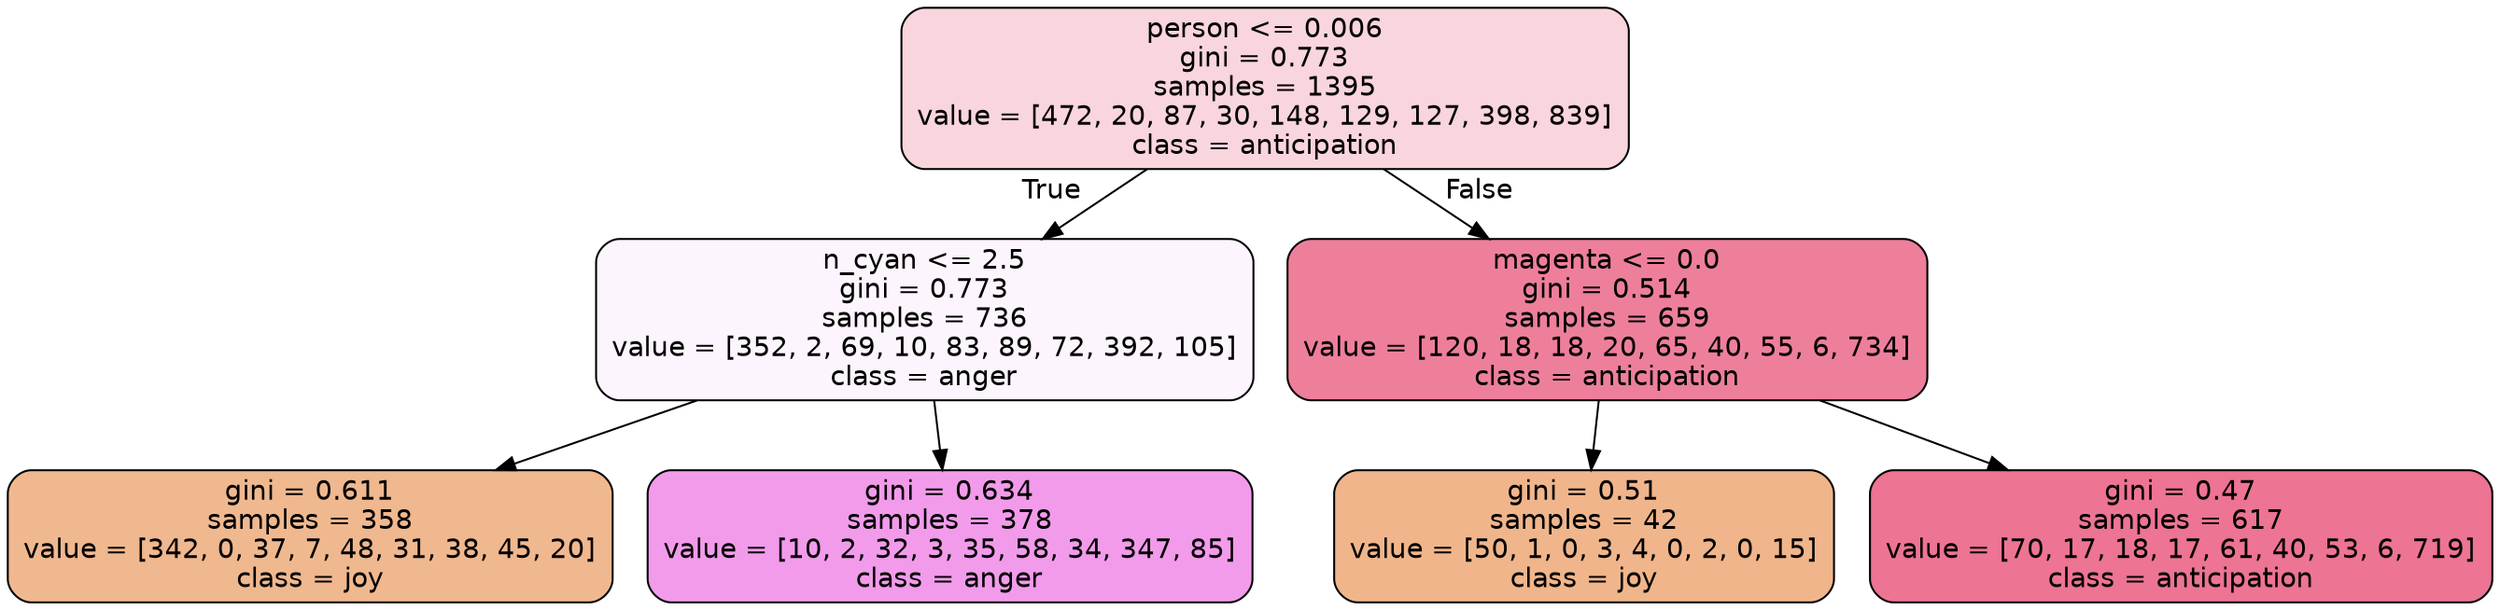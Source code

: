 digraph Tree {
node [shape=box, style="filled, rounded", color="black", fontname=helvetica] ;
edge [fontname=helvetica] ;
0 [label="person <= 0.006\ngini = 0.773\nsamples = 1395\nvalue = [472, 20, 87, 30, 148, 129, 127, 398, 839]\nclass = anticipation", fillcolor="#e5396435"] ;
1 [label="n_cyan <= 2.5\ngini = 0.773\nsamples = 736\nvalue = [352, 2, 69, 10, 83, 89, 72, 392, 105]\nclass = anger", fillcolor="#e539d70c"] ;
0 -> 1 [labeldistance=2.5, labelangle=45, headlabel="True"] ;
2 [label="gini = 0.611\nsamples = 358\nvalue = [342, 0, 37, 7, 48, 31, 38, 45, 20]\nclass = joy", fillcolor="#e5813990"] ;
1 -> 2 ;
3 [label="gini = 0.634\nsamples = 378\nvalue = [10, 2, 32, 3, 35, 58, 34, 347, 85]\nclass = anger", fillcolor="#e539d780"] ;
1 -> 3 ;
4 [label="magenta <= 0.0\ngini = 0.514\nsamples = 659\nvalue = [120, 18, 18, 20, 65, 40, 55, 6, 734]\nclass = anticipation", fillcolor="#e53964a4"] ;
0 -> 4 [labeldistance=2.5, labelangle=-45, headlabel="False"] ;
5 [label="gini = 0.51\nsamples = 42\nvalue = [50, 1, 0, 3, 4, 0, 2, 0, 15]\nclass = joy", fillcolor="#e5813995"] ;
4 -> 5 ;
6 [label="gini = 0.47\nsamples = 617\nvalue = [70, 17, 18, 17, 61, 40, 53, 6, 719]\nclass = anticipation", fillcolor="#e53964b2"] ;
4 -> 6 ;
}